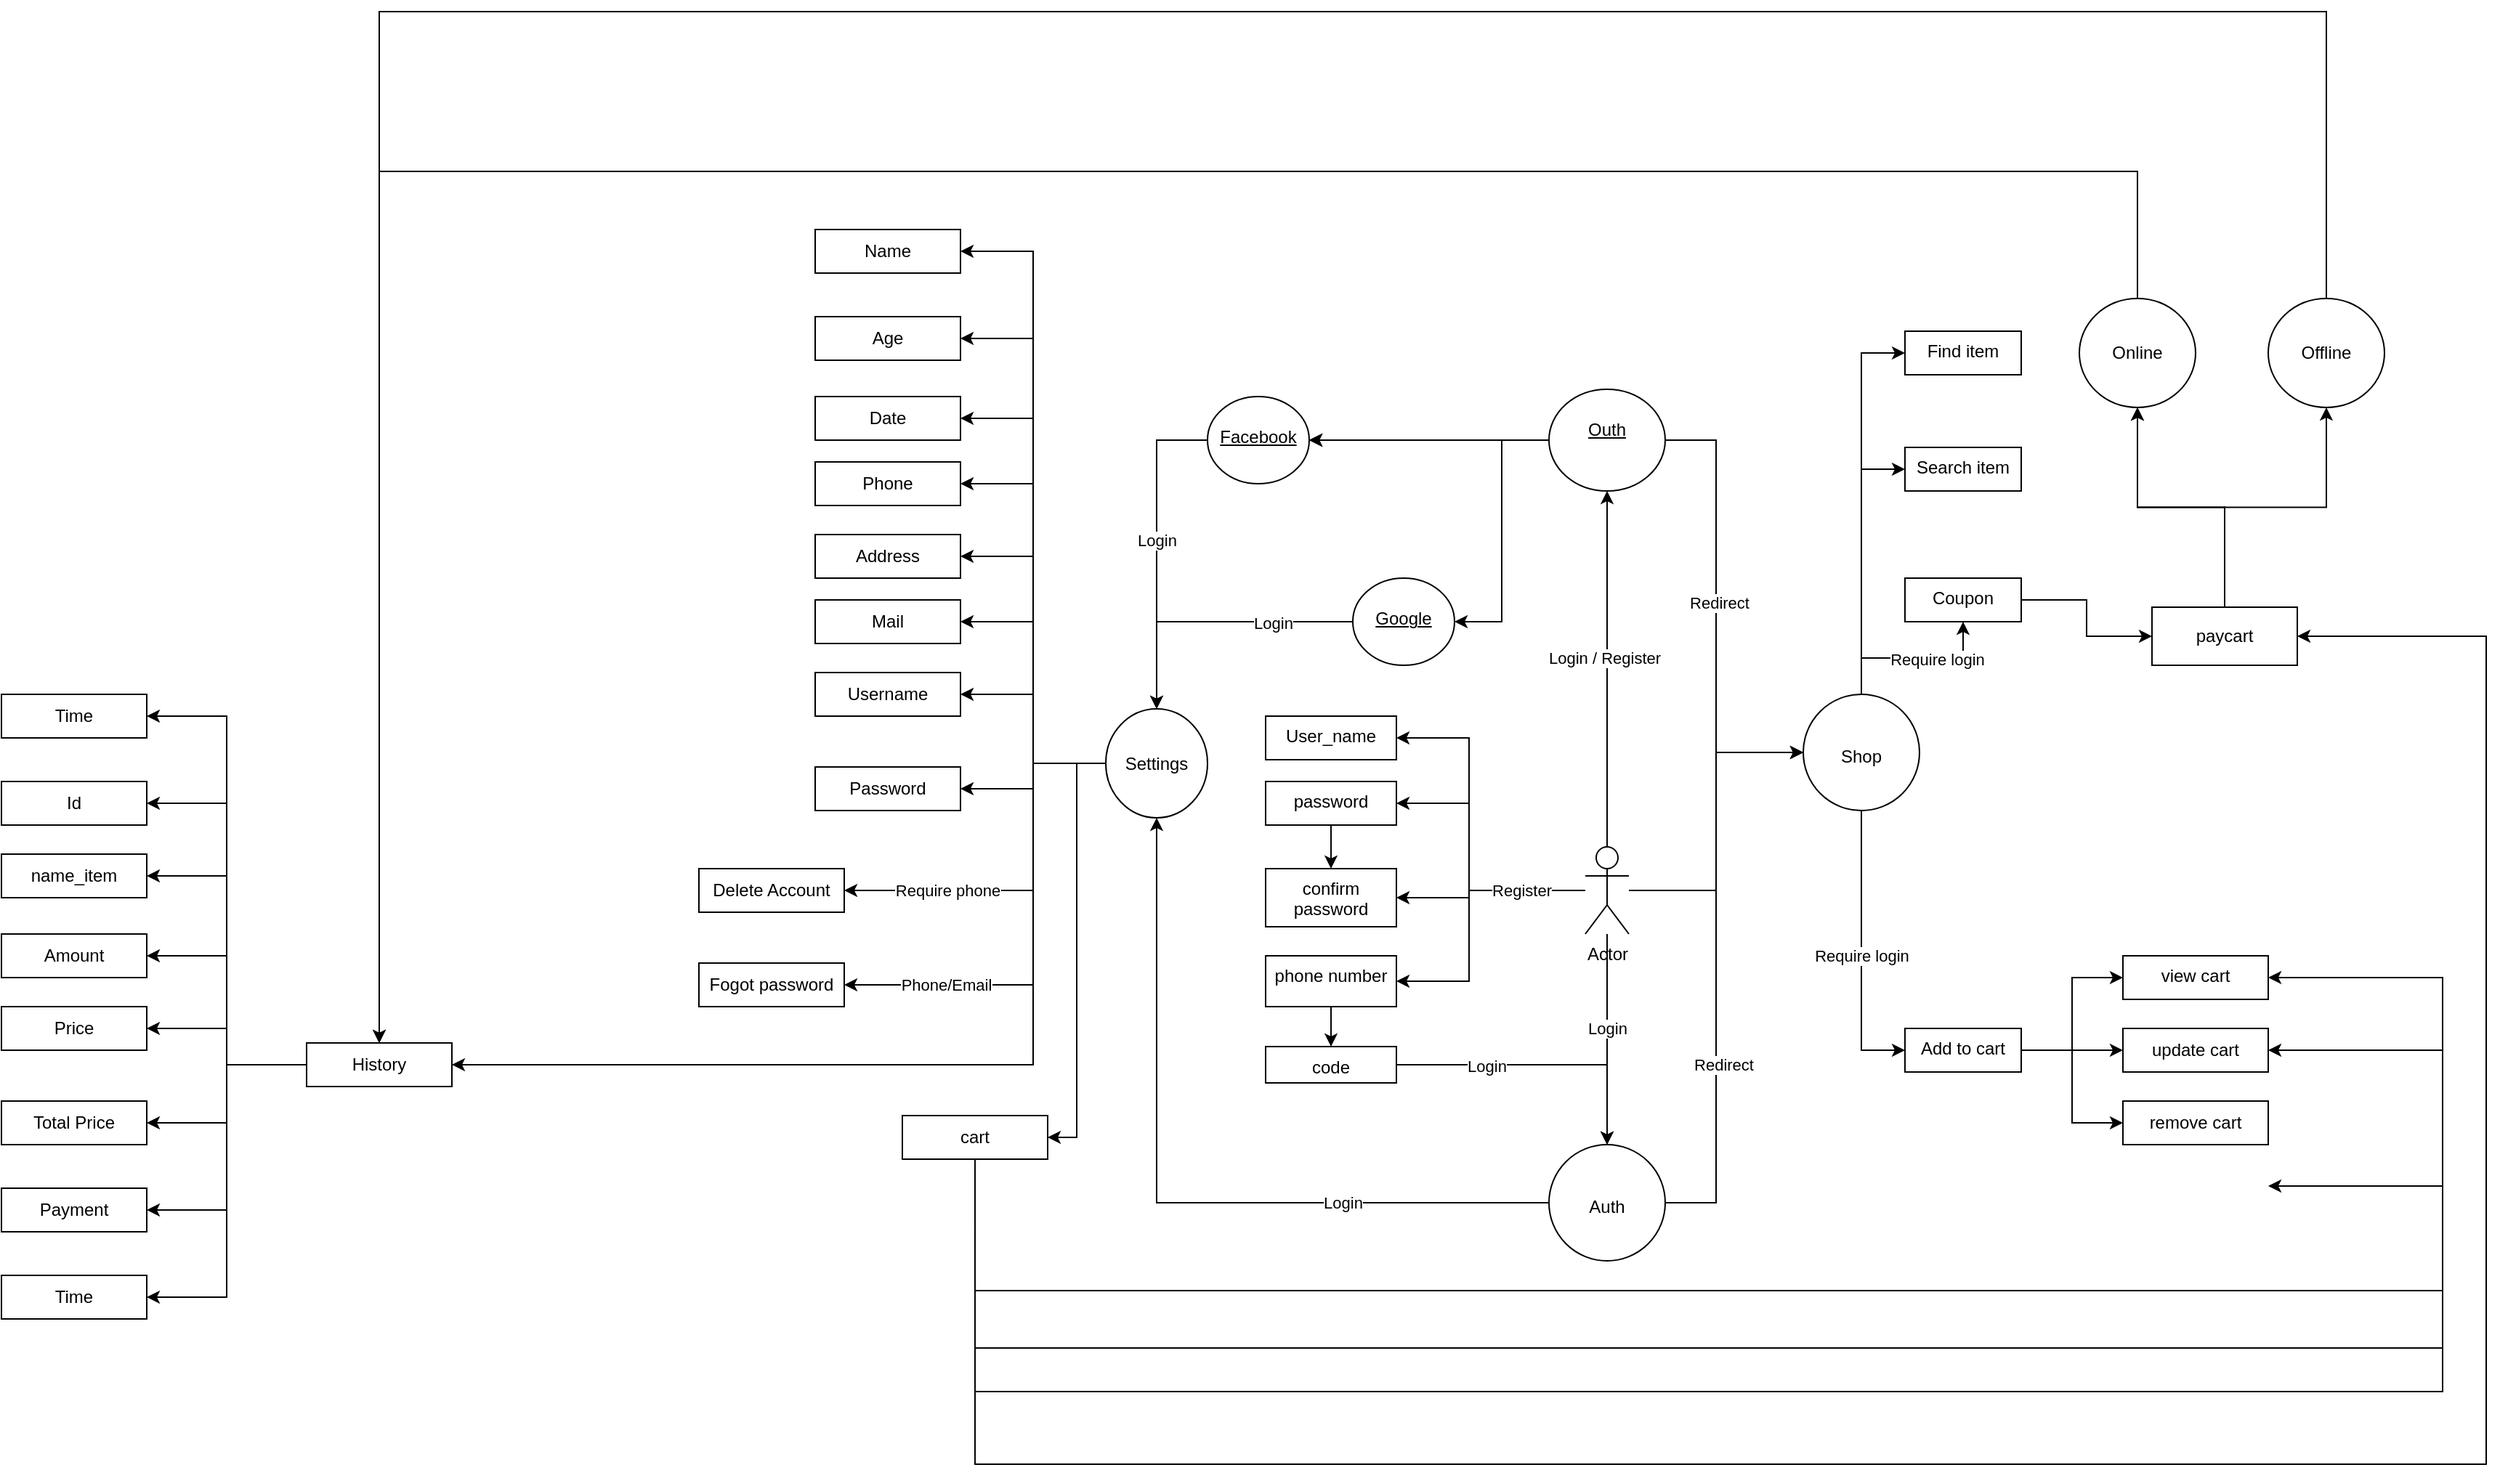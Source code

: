<mxfile version="22.0.4" type="github">
  <diagram name="Page-1" id="a7904f86-f2b4-8e86-fa97-74104820619b">
    <mxGraphModel dx="3490" dy="2113" grid="1" gridSize="10" guides="1" tooltips="1" connect="1" arrows="1" fold="1" page="1" pageScale="1" pageWidth="1100" pageHeight="850" background="none" math="0" shadow="0">
      <root>
        <mxCell id="0" />
        <mxCell id="1" parent="0" />
        <mxCell id="LfVO2MUX2bvUjFJGlF8E-5" value="" style="edgeStyle=orthogonalEdgeStyle;rounded=0;orthogonalLoop=1;jettySize=auto;html=1;" parent="1" source="LfVO2MUX2bvUjFJGlF8E-2" target="LfVO2MUX2bvUjFJGlF8E-4" edge="1">
          <mxGeometry relative="1" as="geometry">
            <Array as="points">
              <mxPoint x="505" y="690" />
              <mxPoint x="505" y="690" />
            </Array>
          </mxGeometry>
        </mxCell>
        <mxCell id="HKZq3aPh20wgz_vlOcmp-16" value="Login" style="edgeLabel;html=1;align=center;verticalAlign=middle;resizable=0;points=[];" vertex="1" connectable="0" parent="LfVO2MUX2bvUjFJGlF8E-5">
          <mxGeometry x="-0.119" y="-1" relative="1" as="geometry">
            <mxPoint x="1" y="1" as="offset" />
          </mxGeometry>
        </mxCell>
        <mxCell id="LfVO2MUX2bvUjFJGlF8E-7" value="" style="edgeStyle=orthogonalEdgeStyle;rounded=0;orthogonalLoop=1;jettySize=auto;html=1;" parent="1" source="LfVO2MUX2bvUjFJGlF8E-2" target="LfVO2MUX2bvUjFJGlF8E-6" edge="1">
          <mxGeometry relative="1" as="geometry">
            <Array as="points">
              <mxPoint x="505" y="360" />
              <mxPoint x="505" y="360" />
            </Array>
          </mxGeometry>
        </mxCell>
        <mxCell id="HKZq3aPh20wgz_vlOcmp-15" value="Login / Register" style="edgeLabel;html=1;align=center;verticalAlign=middle;resizable=0;points=[];" vertex="1" connectable="0" parent="LfVO2MUX2bvUjFJGlF8E-7">
          <mxGeometry x="0.065" y="2" relative="1" as="geometry">
            <mxPoint as="offset" />
          </mxGeometry>
        </mxCell>
        <mxCell id="HKZq3aPh20wgz_vlOcmp-6" style="edgeStyle=orthogonalEdgeStyle;rounded=0;orthogonalLoop=1;jettySize=auto;html=1;entryX=0;entryY=0.5;entryDx=0;entryDy=0;" edge="1" parent="1" source="LfVO2MUX2bvUjFJGlF8E-2" target="LfVO2MUX2bvUjFJGlF8E-50">
          <mxGeometry relative="1" as="geometry" />
        </mxCell>
        <mxCell id="HKZq3aPh20wgz_vlOcmp-22" value="" style="edgeStyle=orthogonalEdgeStyle;rounded=0;orthogonalLoop=1;jettySize=auto;html=1;entryX=1;entryY=0.5;entryDx=0;entryDy=0;" edge="1" parent="1" source="LfVO2MUX2bvUjFJGlF8E-2" target="HKZq3aPh20wgz_vlOcmp-21">
          <mxGeometry relative="1" as="geometry">
            <Array as="points">
              <mxPoint x="410" y="575" />
              <mxPoint x="410" y="470" />
            </Array>
          </mxGeometry>
        </mxCell>
        <mxCell id="HKZq3aPh20wgz_vlOcmp-27" style="edgeStyle=orthogonalEdgeStyle;rounded=0;orthogonalLoop=1;jettySize=auto;html=1;entryX=1;entryY=0.5;entryDx=0;entryDy=0;" edge="1" parent="1" source="LfVO2MUX2bvUjFJGlF8E-2" target="HKZq3aPh20wgz_vlOcmp-23">
          <mxGeometry relative="1" as="geometry">
            <Array as="points">
              <mxPoint x="410" y="575" />
              <mxPoint x="410" y="515" />
            </Array>
          </mxGeometry>
        </mxCell>
        <mxCell id="HKZq3aPh20wgz_vlOcmp-28" style="edgeStyle=orthogonalEdgeStyle;rounded=0;orthogonalLoop=1;jettySize=auto;html=1;entryX=1;entryY=0.5;entryDx=0;entryDy=0;" edge="1" parent="1" source="LfVO2MUX2bvUjFJGlF8E-2" target="HKZq3aPh20wgz_vlOcmp-24">
          <mxGeometry relative="1" as="geometry">
            <Array as="points">
              <mxPoint x="410" y="575" />
              <mxPoint x="410" y="580" />
            </Array>
          </mxGeometry>
        </mxCell>
        <mxCell id="HKZq3aPh20wgz_vlOcmp-29" style="edgeStyle=orthogonalEdgeStyle;rounded=0;orthogonalLoop=1;jettySize=auto;html=1;entryX=1;entryY=0.5;entryDx=0;entryDy=0;" edge="1" parent="1" source="LfVO2MUX2bvUjFJGlF8E-2" target="HKZq3aPh20wgz_vlOcmp-25">
          <mxGeometry relative="1" as="geometry">
            <Array as="points">
              <mxPoint x="410" y="575" />
              <mxPoint x="410" y="637" />
            </Array>
          </mxGeometry>
        </mxCell>
        <mxCell id="HKZq3aPh20wgz_vlOcmp-31" value="Register" style="edgeLabel;html=1;align=center;verticalAlign=middle;resizable=0;points=[];" vertex="1" connectable="0" parent="HKZq3aPh20wgz_vlOcmp-29">
          <mxGeometry x="-0.685" y="-2" relative="1" as="geometry">
            <mxPoint x="-14" y="2" as="offset" />
          </mxGeometry>
        </mxCell>
        <mxCell id="LfVO2MUX2bvUjFJGlF8E-2" value="Actor" style="shape=umlActor;verticalLabelPosition=bottom;verticalAlign=top;html=1;outlineConnect=0;" parent="1" vertex="1">
          <mxGeometry x="490" y="545" width="30" height="60" as="geometry" />
        </mxCell>
        <mxCell id="LfVO2MUX2bvUjFJGlF8E-14" style="edgeStyle=orthogonalEdgeStyle;rounded=0;orthogonalLoop=1;jettySize=auto;html=1;entryX=0.5;entryY=1;entryDx=0;entryDy=0;" parent="1" source="LfVO2MUX2bvUjFJGlF8E-4" target="LfVO2MUX2bvUjFJGlF8E-12" edge="1">
          <mxGeometry relative="1" as="geometry" />
        </mxCell>
        <mxCell id="HKZq3aPh20wgz_vlOcmp-42" value="Login" style="edgeLabel;html=1;align=center;verticalAlign=middle;resizable=0;points=[];" vertex="1" connectable="0" parent="LfVO2MUX2bvUjFJGlF8E-14">
          <mxGeometry x="-0.468" y="-4" relative="1" as="geometry">
            <mxPoint y="4" as="offset" />
          </mxGeometry>
        </mxCell>
        <mxCell id="HKZq3aPh20wgz_vlOcmp-65" style="edgeStyle=orthogonalEdgeStyle;rounded=0;orthogonalLoop=1;jettySize=auto;html=1;entryX=0;entryY=0.5;entryDx=0;entryDy=0;" edge="1" parent="1" source="LfVO2MUX2bvUjFJGlF8E-4" target="LfVO2MUX2bvUjFJGlF8E-50">
          <mxGeometry relative="1" as="geometry">
            <Array as="points">
              <mxPoint x="580" y="790" />
              <mxPoint x="580" y="480" />
            </Array>
          </mxGeometry>
        </mxCell>
        <mxCell id="HKZq3aPh20wgz_vlOcmp-67" value="Redirect" style="edgeLabel;html=1;align=center;verticalAlign=middle;resizable=0;points=[];" vertex="1" connectable="0" parent="HKZq3aPh20wgz_vlOcmp-65">
          <mxGeometry x="-0.358" y="-5" relative="1" as="geometry">
            <mxPoint as="offset" />
          </mxGeometry>
        </mxCell>
        <object label="&lt;br&gt;&lt;br&gt;Auth" Auth="Auth" id="LfVO2MUX2bvUjFJGlF8E-4">
          <mxCell style="ellipse;whiteSpace=wrap;verticalAlign=top;html=1;" parent="1" vertex="1">
            <mxGeometry x="465" y="750" width="80" height="80" as="geometry" />
          </mxCell>
        </object>
        <mxCell id="LfVO2MUX2bvUjFJGlF8E-39" value="" style="edgeStyle=orthogonalEdgeStyle;rounded=0;orthogonalLoop=1;jettySize=auto;html=1;" parent="1" source="LfVO2MUX2bvUjFJGlF8E-6" target="LfVO2MUX2bvUjFJGlF8E-38" edge="1">
          <mxGeometry relative="1" as="geometry" />
        </mxCell>
        <mxCell id="LfVO2MUX2bvUjFJGlF8E-41" value="" style="edgeStyle=orthogonalEdgeStyle;rounded=0;orthogonalLoop=1;jettySize=auto;html=1;" parent="1" source="LfVO2MUX2bvUjFJGlF8E-6" target="LfVO2MUX2bvUjFJGlF8E-38" edge="1">
          <mxGeometry relative="1" as="geometry" />
        </mxCell>
        <mxCell id="LfVO2MUX2bvUjFJGlF8E-42" value="" style="edgeStyle=orthogonalEdgeStyle;rounded=0;orthogonalLoop=1;jettySize=auto;html=1;" parent="1" source="LfVO2MUX2bvUjFJGlF8E-6" target="LfVO2MUX2bvUjFJGlF8E-38" edge="1">
          <mxGeometry relative="1" as="geometry" />
        </mxCell>
        <mxCell id="LfVO2MUX2bvUjFJGlF8E-43" style="edgeStyle=orthogonalEdgeStyle;rounded=0;orthogonalLoop=1;jettySize=auto;html=1;entryX=1;entryY=0.5;entryDx=0;entryDy=0;" parent="1" source="LfVO2MUX2bvUjFJGlF8E-6" target="LfVO2MUX2bvUjFJGlF8E-44" edge="1">
          <mxGeometry relative="1" as="geometry">
            <mxPoint x="420" y="380" as="targetPoint" />
          </mxGeometry>
        </mxCell>
        <mxCell id="HKZq3aPh20wgz_vlOcmp-66" style="edgeStyle=orthogonalEdgeStyle;rounded=0;orthogonalLoop=1;jettySize=auto;html=1;entryX=0;entryY=0.5;entryDx=0;entryDy=0;" edge="1" parent="1" source="LfVO2MUX2bvUjFJGlF8E-6" target="LfVO2MUX2bvUjFJGlF8E-50">
          <mxGeometry relative="1" as="geometry">
            <Array as="points">
              <mxPoint x="580" y="265" />
              <mxPoint x="580" y="480" />
            </Array>
          </mxGeometry>
        </mxCell>
        <mxCell id="HKZq3aPh20wgz_vlOcmp-68" value="Redirect&lt;br&gt;" style="edgeLabel;html=1;align=center;verticalAlign=middle;resizable=0;points=[];" vertex="1" connectable="0" parent="HKZq3aPh20wgz_vlOcmp-66">
          <mxGeometry x="-0.052" y="2" relative="1" as="geometry">
            <mxPoint as="offset" />
          </mxGeometry>
        </mxCell>
        <object label="&lt;br&gt;Outh&lt;br&gt;" Outh="Outh" id="LfVO2MUX2bvUjFJGlF8E-6">
          <mxCell style="ellipse;whiteSpace=wrap;html=1;verticalAlign=top;fontStyle=4" parent="1" vertex="1">
            <mxGeometry x="465" y="230" width="80" height="70" as="geometry" />
          </mxCell>
        </object>
        <mxCell id="LfVO2MUX2bvUjFJGlF8E-16" value="" style="edgeStyle=orthogonalEdgeStyle;rounded=0;orthogonalLoop=1;jettySize=auto;html=1;entryX=1;entryY=0.5;entryDx=0;entryDy=0;" parent="1" source="LfVO2MUX2bvUjFJGlF8E-12" target="LfVO2MUX2bvUjFJGlF8E-15" edge="1">
          <mxGeometry relative="1" as="geometry" />
        </mxCell>
        <mxCell id="LfVO2MUX2bvUjFJGlF8E-20" style="edgeStyle=orthogonalEdgeStyle;rounded=0;orthogonalLoop=1;jettySize=auto;html=1;entryX=1;entryY=0.5;entryDx=0;entryDy=0;" parent="1" source="LfVO2MUX2bvUjFJGlF8E-12" target="LfVO2MUX2bvUjFJGlF8E-21" edge="1">
          <mxGeometry relative="1" as="geometry">
            <mxPoint x="110" y="400" as="targetPoint" />
          </mxGeometry>
        </mxCell>
        <mxCell id="LfVO2MUX2bvUjFJGlF8E-25" style="edgeStyle=orthogonalEdgeStyle;rounded=0;orthogonalLoop=1;jettySize=auto;html=1;entryX=1;entryY=0.5;entryDx=0;entryDy=0;" parent="1" source="LfVO2MUX2bvUjFJGlF8E-12" target="LfVO2MUX2bvUjFJGlF8E-22" edge="1">
          <mxGeometry relative="1" as="geometry" />
        </mxCell>
        <mxCell id="LfVO2MUX2bvUjFJGlF8E-26" style="edgeStyle=orthogonalEdgeStyle;rounded=0;orthogonalLoop=1;jettySize=auto;html=1;entryX=1;entryY=0.5;entryDx=0;entryDy=0;" parent="1" source="LfVO2MUX2bvUjFJGlF8E-12" target="LfVO2MUX2bvUjFJGlF8E-23" edge="1">
          <mxGeometry relative="1" as="geometry" />
        </mxCell>
        <mxCell id="LfVO2MUX2bvUjFJGlF8E-29" style="edgeStyle=orthogonalEdgeStyle;rounded=0;orthogonalLoop=1;jettySize=auto;html=1;entryX=1;entryY=0.5;entryDx=0;entryDy=0;" parent="1" source="LfVO2MUX2bvUjFJGlF8E-12" target="LfVO2MUX2bvUjFJGlF8E-27" edge="1">
          <mxGeometry relative="1" as="geometry" />
        </mxCell>
        <mxCell id="LfVO2MUX2bvUjFJGlF8E-30" style="edgeStyle=orthogonalEdgeStyle;rounded=0;orthogonalLoop=1;jettySize=auto;html=1;entryX=1;entryY=0.5;entryDx=0;entryDy=0;" parent="1" source="LfVO2MUX2bvUjFJGlF8E-12" target="LfVO2MUX2bvUjFJGlF8E-24" edge="1">
          <mxGeometry relative="1" as="geometry" />
        </mxCell>
        <mxCell id="LfVO2MUX2bvUjFJGlF8E-33" style="edgeStyle=orthogonalEdgeStyle;rounded=0;orthogonalLoop=1;jettySize=auto;html=1;entryX=1;entryY=0.5;entryDx=0;entryDy=0;" parent="1" source="LfVO2MUX2bvUjFJGlF8E-12" target="LfVO2MUX2bvUjFJGlF8E-31" edge="1">
          <mxGeometry relative="1" as="geometry" />
        </mxCell>
        <mxCell id="LfVO2MUX2bvUjFJGlF8E-34" style="edgeStyle=orthogonalEdgeStyle;rounded=0;orthogonalLoop=1;jettySize=auto;html=1;entryX=1;entryY=0.5;entryDx=0;entryDy=0;" parent="1" source="LfVO2MUX2bvUjFJGlF8E-12" target="LfVO2MUX2bvUjFJGlF8E-32" edge="1">
          <mxGeometry relative="1" as="geometry" />
        </mxCell>
        <mxCell id="LfVO2MUX2bvUjFJGlF8E-60" style="edgeStyle=orthogonalEdgeStyle;rounded=0;orthogonalLoop=1;jettySize=auto;html=1;entryX=1;entryY=0.5;entryDx=0;entryDy=0;" parent="1" source="LfVO2MUX2bvUjFJGlF8E-12" target="LfVO2MUX2bvUjFJGlF8E-47" edge="1">
          <mxGeometry relative="1" as="geometry">
            <Array as="points">
              <mxPoint x="110" y="488" />
              <mxPoint x="110" y="575" />
            </Array>
          </mxGeometry>
        </mxCell>
        <mxCell id="HKZq3aPh20wgz_vlOcmp-62" value="Require phone" style="edgeLabel;html=1;align=center;verticalAlign=middle;resizable=0;points=[];" vertex="1" connectable="0" parent="LfVO2MUX2bvUjFJGlF8E-60">
          <mxGeometry x="0.469" relative="1" as="geometry">
            <mxPoint as="offset" />
          </mxGeometry>
        </mxCell>
        <mxCell id="LfVO2MUX2bvUjFJGlF8E-61" style="edgeStyle=orthogonalEdgeStyle;rounded=0;orthogonalLoop=1;jettySize=auto;html=1;entryX=1;entryY=0.5;entryDx=0;entryDy=0;" parent="1" source="LfVO2MUX2bvUjFJGlF8E-12" target="LfVO2MUX2bvUjFJGlF8E-59" edge="1">
          <mxGeometry relative="1" as="geometry">
            <Array as="points">
              <mxPoint x="110" y="487" />
              <mxPoint x="110" y="640" />
            </Array>
          </mxGeometry>
        </mxCell>
        <mxCell id="HKZq3aPh20wgz_vlOcmp-64" value="Phone/Email" style="edgeLabel;html=1;align=center;verticalAlign=middle;resizable=0;points=[];" vertex="1" connectable="0" parent="LfVO2MUX2bvUjFJGlF8E-61">
          <mxGeometry x="0.722" y="1" relative="1" as="geometry">
            <mxPoint x="24" y="-1" as="offset" />
          </mxGeometry>
        </mxCell>
        <mxCell id="LfVO2MUX2bvUjFJGlF8E-71" style="edgeStyle=orthogonalEdgeStyle;rounded=0;orthogonalLoop=1;jettySize=auto;html=1;entryX=1;entryY=0.5;entryDx=0;entryDy=0;" parent="1" source="LfVO2MUX2bvUjFJGlF8E-12" target="LfVO2MUX2bvUjFJGlF8E-70" edge="1">
          <mxGeometry relative="1" as="geometry" />
        </mxCell>
        <mxCell id="LfVO2MUX2bvUjFJGlF8E-90" style="edgeStyle=orthogonalEdgeStyle;rounded=0;orthogonalLoop=1;jettySize=auto;html=1;entryX=1;entryY=0.5;entryDx=0;entryDy=0;" parent="1" source="LfVO2MUX2bvUjFJGlF8E-12" target="LfVO2MUX2bvUjFJGlF8E-89" edge="1">
          <mxGeometry relative="1" as="geometry">
            <Array as="points">
              <mxPoint x="110" y="488" />
              <mxPoint x="110" y="695" />
            </Array>
          </mxGeometry>
        </mxCell>
        <mxCell id="LfVO2MUX2bvUjFJGlF8E-12" value="Settings&lt;br&gt;" style="ellipse;whiteSpace=wrap;html=1;" parent="1" vertex="1">
          <mxGeometry x="160" y="450" width="70" height="75" as="geometry" />
        </mxCell>
        <mxCell id="LfVO2MUX2bvUjFJGlF8E-15" value="Name&lt;br&gt;" style="whiteSpace=wrap;html=1;" parent="1" vertex="1">
          <mxGeometry x="-40" y="120" width="100" height="30" as="geometry" />
        </mxCell>
        <mxCell id="LfVO2MUX2bvUjFJGlF8E-21" value="Age" style="whiteSpace=wrap;html=1;" parent="1" vertex="1">
          <mxGeometry x="-40" y="180" width="100" height="30" as="geometry" />
        </mxCell>
        <mxCell id="LfVO2MUX2bvUjFJGlF8E-22" value="Date" style="whiteSpace=wrap;html=1;" parent="1" vertex="1">
          <mxGeometry x="-40" y="235" width="100" height="30" as="geometry" />
        </mxCell>
        <mxCell id="LfVO2MUX2bvUjFJGlF8E-23" value="Phone" style="whiteSpace=wrap;html=1;" parent="1" vertex="1">
          <mxGeometry x="-40" y="280" width="100" height="30" as="geometry" />
        </mxCell>
        <mxCell id="LfVO2MUX2bvUjFJGlF8E-24" value="Address" style="whiteSpace=wrap;html=1;" parent="1" vertex="1">
          <mxGeometry x="-40" y="330" width="100" height="30" as="geometry" />
        </mxCell>
        <mxCell id="LfVO2MUX2bvUjFJGlF8E-27" value="Mail" style="whiteSpace=wrap;html=1;" parent="1" vertex="1">
          <mxGeometry x="-40" y="375" width="100" height="30" as="geometry" />
        </mxCell>
        <mxCell id="LfVO2MUX2bvUjFJGlF8E-31" value="Username" style="whiteSpace=wrap;html=1;" parent="1" vertex="1">
          <mxGeometry x="-40" y="425" width="100" height="30" as="geometry" />
        </mxCell>
        <mxCell id="LfVO2MUX2bvUjFJGlF8E-32" value="Password" style="whiteSpace=wrap;html=1;" parent="1" vertex="1">
          <mxGeometry x="-40" y="490" width="100" height="30" as="geometry" />
        </mxCell>
        <mxCell id="LfVO2MUX2bvUjFJGlF8E-45" style="edgeStyle=orthogonalEdgeStyle;rounded=0;orthogonalLoop=1;jettySize=auto;html=1;entryX=0.5;entryY=0;entryDx=0;entryDy=0;" parent="1" source="LfVO2MUX2bvUjFJGlF8E-38" target="LfVO2MUX2bvUjFJGlF8E-12" edge="1">
          <mxGeometry relative="1" as="geometry">
            <Array as="points">
              <mxPoint x="195" y="265" />
            </Array>
          </mxGeometry>
        </mxCell>
        <mxCell id="HKZq3aPh20wgz_vlOcmp-40" value="Login" style="edgeLabel;html=1;align=center;verticalAlign=middle;resizable=0;points=[];" vertex="1" connectable="0" parent="LfVO2MUX2bvUjFJGlF8E-45">
          <mxGeometry x="-0.058" relative="1" as="geometry">
            <mxPoint as="offset" />
          </mxGeometry>
        </mxCell>
        <mxCell id="LfVO2MUX2bvUjFJGlF8E-38" value="&lt;div style=&quot;&quot;&gt;&lt;br&gt;&lt;/div&gt;&lt;div style=&quot;&quot;&gt;&lt;span style=&quot;background-color: initial;&quot;&gt;Facebook&lt;/span&gt;&lt;br&gt;&lt;/div&gt;&lt;div style=&quot;&quot;&gt;&lt;br&gt;&lt;/div&gt;" style="ellipse;whiteSpace=wrap;html=1;verticalAlign=top;fontStyle=4;align=center;" parent="1" vertex="1">
          <mxGeometry x="230" y="235" width="70" height="60" as="geometry" />
        </mxCell>
        <mxCell id="LfVO2MUX2bvUjFJGlF8E-46" style="edgeStyle=orthogonalEdgeStyle;rounded=0;orthogonalLoop=1;jettySize=auto;html=1;entryX=0.5;entryY=0;entryDx=0;entryDy=0;" parent="1" source="LfVO2MUX2bvUjFJGlF8E-44" target="LfVO2MUX2bvUjFJGlF8E-12" edge="1">
          <mxGeometry relative="1" as="geometry" />
        </mxCell>
        <mxCell id="HKZq3aPh20wgz_vlOcmp-41" value="Login" style="edgeLabel;html=1;align=center;verticalAlign=middle;resizable=0;points=[];" vertex="1" connectable="0" parent="LfVO2MUX2bvUjFJGlF8E-46">
          <mxGeometry x="-0.418" y="1" relative="1" as="geometry">
            <mxPoint x="1" as="offset" />
          </mxGeometry>
        </mxCell>
        <mxCell id="LfVO2MUX2bvUjFJGlF8E-44" value="&lt;div style=&quot;&quot;&gt;&lt;br&gt;&lt;/div&gt;&lt;div style=&quot;&quot;&gt;Google&lt;/div&gt;" style="ellipse;whiteSpace=wrap;html=1;verticalAlign=top;fontStyle=4;align=center;" parent="1" vertex="1">
          <mxGeometry x="330" y="360" width="70" height="60" as="geometry" />
        </mxCell>
        <mxCell id="LfVO2MUX2bvUjFJGlF8E-47" value="Delete Account" style="whiteSpace=wrap;html=1;" parent="1" vertex="1">
          <mxGeometry x="-120" y="560" width="100" height="30" as="geometry" />
        </mxCell>
        <mxCell id="LfVO2MUX2bvUjFJGlF8E-49" value="update cart" style="whiteSpace=wrap;html=1;" parent="1" vertex="1">
          <mxGeometry x="860" y="670" width="100" height="30" as="geometry" />
        </mxCell>
        <mxCell id="LfVO2MUX2bvUjFJGlF8E-53" value="" style="edgeStyle=orthogonalEdgeStyle;rounded=0;orthogonalLoop=1;jettySize=auto;html=1;entryX=0;entryY=0.5;entryDx=0;entryDy=0;" parent="1" source="LfVO2MUX2bvUjFJGlF8E-50" target="LfVO2MUX2bvUjFJGlF8E-52" edge="1">
          <mxGeometry relative="1" as="geometry" />
        </mxCell>
        <mxCell id="LfVO2MUX2bvUjFJGlF8E-57" style="edgeStyle=orthogonalEdgeStyle;rounded=0;orthogonalLoop=1;jettySize=auto;html=1;entryX=0;entryY=0.5;entryDx=0;entryDy=0;" parent="1" source="LfVO2MUX2bvUjFJGlF8E-50" target="LfVO2MUX2bvUjFJGlF8E-54" edge="1">
          <mxGeometry relative="1" as="geometry" />
        </mxCell>
        <mxCell id="LfVO2MUX2bvUjFJGlF8E-58" style="edgeStyle=orthogonalEdgeStyle;rounded=0;orthogonalLoop=1;jettySize=auto;html=1;entryX=0;entryY=0.5;entryDx=0;entryDy=0;" parent="1" source="LfVO2MUX2bvUjFJGlF8E-50" target="LfVO2MUX2bvUjFJGlF8E-55" edge="1">
          <mxGeometry relative="1" as="geometry" />
        </mxCell>
        <mxCell id="HKZq3aPh20wgz_vlOcmp-10" value="Require login&lt;br&gt;" style="edgeLabel;html=1;align=center;verticalAlign=middle;resizable=0;points=[];" vertex="1" connectable="0" parent="LfVO2MUX2bvUjFJGlF8E-58">
          <mxGeometry x="-0.229" relative="1" as="geometry">
            <mxPoint y="25" as="offset" />
          </mxGeometry>
        </mxCell>
        <mxCell id="HKZq3aPh20wgz_vlOcmp-11" style="edgeStyle=orthogonalEdgeStyle;rounded=0;orthogonalLoop=1;jettySize=auto;html=1;entryX=0.5;entryY=1;entryDx=0;entryDy=0;" edge="1" parent="1" source="LfVO2MUX2bvUjFJGlF8E-50" target="HKZq3aPh20wgz_vlOcmp-12">
          <mxGeometry relative="1" as="geometry">
            <mxPoint x="740" y="400" as="targetPoint" />
          </mxGeometry>
        </mxCell>
        <mxCell id="HKZq3aPh20wgz_vlOcmp-13" value="Require login" style="edgeLabel;html=1;align=center;verticalAlign=middle;resizable=0;points=[];" vertex="1" connectable="0" parent="HKZq3aPh20wgz_vlOcmp-11">
          <mxGeometry x="0.273" y="-1" relative="1" as="geometry">
            <mxPoint as="offset" />
          </mxGeometry>
        </mxCell>
        <mxCell id="LfVO2MUX2bvUjFJGlF8E-50" value="&lt;br&gt;&lt;br&gt;Shop" style="ellipse;whiteSpace=wrap;html=1;verticalAlign=top;" parent="1" vertex="1">
          <mxGeometry x="640" y="440" width="80" height="80" as="geometry" />
        </mxCell>
        <mxCell id="LfVO2MUX2bvUjFJGlF8E-52" value="Find item" style="whiteSpace=wrap;html=1;verticalAlign=top;" parent="1" vertex="1">
          <mxGeometry x="710" y="190" width="80" height="30" as="geometry" />
        </mxCell>
        <mxCell id="LfVO2MUX2bvUjFJGlF8E-54" value="Search item" style="whiteSpace=wrap;html=1;verticalAlign=top;" parent="1" vertex="1">
          <mxGeometry x="710" y="270" width="80" height="30" as="geometry" />
        </mxCell>
        <mxCell id="LfVO2MUX2bvUjFJGlF8E-86" style="edgeStyle=orthogonalEdgeStyle;rounded=0;orthogonalLoop=1;jettySize=auto;html=1;entryX=0;entryY=0.5;entryDx=0;entryDy=0;" parent="1" source="LfVO2MUX2bvUjFJGlF8E-55" target="LfVO2MUX2bvUjFJGlF8E-49" edge="1">
          <mxGeometry relative="1" as="geometry" />
        </mxCell>
        <mxCell id="LfVO2MUX2bvUjFJGlF8E-87" style="edgeStyle=orthogonalEdgeStyle;rounded=0;orthogonalLoop=1;jettySize=auto;html=1;entryX=0;entryY=0.5;entryDx=0;entryDy=0;" parent="1" source="LfVO2MUX2bvUjFJGlF8E-55" target="LfVO2MUX2bvUjFJGlF8E-65" edge="1">
          <mxGeometry relative="1" as="geometry" />
        </mxCell>
        <mxCell id="LfVO2MUX2bvUjFJGlF8E-88" style="edgeStyle=orthogonalEdgeStyle;rounded=0;orthogonalLoop=1;jettySize=auto;html=1;entryX=0;entryY=0.5;entryDx=0;entryDy=0;" parent="1" source="LfVO2MUX2bvUjFJGlF8E-55" target="LfVO2MUX2bvUjFJGlF8E-63" edge="1">
          <mxGeometry relative="1" as="geometry" />
        </mxCell>
        <mxCell id="LfVO2MUX2bvUjFJGlF8E-55" value="Add to cart" style="whiteSpace=wrap;html=1;verticalAlign=top;" parent="1" vertex="1">
          <mxGeometry x="710" y="670" width="80" height="30" as="geometry" />
        </mxCell>
        <mxCell id="LfVO2MUX2bvUjFJGlF8E-59" value="Fogot password" style="whiteSpace=wrap;html=1;" parent="1" vertex="1">
          <mxGeometry x="-120" y="625" width="100" height="30" as="geometry" />
        </mxCell>
        <mxCell id="LfVO2MUX2bvUjFJGlF8E-63" value="view cart" style="whiteSpace=wrap;html=1;verticalAlign=top;" parent="1" vertex="1">
          <mxGeometry x="860" y="620" width="100" height="30" as="geometry" />
        </mxCell>
        <mxCell id="LfVO2MUX2bvUjFJGlF8E-65" value="remove cart" style="whiteSpace=wrap;html=1;" parent="1" vertex="1">
          <mxGeometry x="860" y="720" width="100" height="30" as="geometry" />
        </mxCell>
        <mxCell id="LfVO2MUX2bvUjFJGlF8E-78" value="" style="edgeStyle=orthogonalEdgeStyle;rounded=0;orthogonalLoop=1;jettySize=auto;html=1;" parent="1" source="LfVO2MUX2bvUjFJGlF8E-66" target="LfVO2MUX2bvUjFJGlF8E-77" edge="1">
          <mxGeometry relative="1" as="geometry" />
        </mxCell>
        <mxCell id="LfVO2MUX2bvUjFJGlF8E-80" value="" style="edgeStyle=orthogonalEdgeStyle;rounded=0;orthogonalLoop=1;jettySize=auto;html=1;" parent="1" source="LfVO2MUX2bvUjFJGlF8E-66" target="LfVO2MUX2bvUjFJGlF8E-77" edge="1">
          <mxGeometry relative="1" as="geometry" />
        </mxCell>
        <mxCell id="LfVO2MUX2bvUjFJGlF8E-83" style="edgeStyle=orthogonalEdgeStyle;rounded=0;orthogonalLoop=1;jettySize=auto;html=1;entryX=0.5;entryY=1;entryDx=0;entryDy=0;" parent="1" source="LfVO2MUX2bvUjFJGlF8E-66" target="LfVO2MUX2bvUjFJGlF8E-82" edge="1">
          <mxGeometry relative="1" as="geometry" />
        </mxCell>
        <mxCell id="LfVO2MUX2bvUjFJGlF8E-66" value="paycart" style="whiteSpace=wrap;html=1;" parent="1" vertex="1">
          <mxGeometry x="880" y="380" width="100" height="40" as="geometry" />
        </mxCell>
        <mxCell id="LfVO2MUX2bvUjFJGlF8E-74" style="edgeStyle=orthogonalEdgeStyle;rounded=0;orthogonalLoop=1;jettySize=auto;html=1;entryX=1;entryY=0.5;entryDx=0;entryDy=0;" parent="1" source="LfVO2MUX2bvUjFJGlF8E-70" target="LfVO2MUX2bvUjFJGlF8E-49" edge="1">
          <mxGeometry relative="1" as="geometry">
            <Array as="points">
              <mxPoint x="70" y="890" />
              <mxPoint x="1080" y="890" />
              <mxPoint x="1080" y="685" />
            </Array>
          </mxGeometry>
        </mxCell>
        <mxCell id="LfVO2MUX2bvUjFJGlF8E-75" style="edgeStyle=orthogonalEdgeStyle;rounded=0;orthogonalLoop=1;jettySize=auto;html=1;entryX=1;entryY=0.25;entryDx=0;entryDy=0;" parent="1" edge="1">
          <mxGeometry relative="1" as="geometry">
            <Array as="points">
              <mxPoint x="70" y="850.46" />
              <mxPoint x="1080" y="850.46" />
              <mxPoint x="1080" y="778.46" />
              <mxPoint x="960" y="778.46" />
            </Array>
            <mxPoint x="69.957" y="810.5" as="sourcePoint" />
            <mxPoint x="960" y="778" as="targetPoint" />
          </mxGeometry>
        </mxCell>
        <mxCell id="LfVO2MUX2bvUjFJGlF8E-85" style="edgeStyle=orthogonalEdgeStyle;rounded=0;orthogonalLoop=1;jettySize=auto;html=1;entryX=1;entryY=0.5;entryDx=0;entryDy=0;" parent="1" source="LfVO2MUX2bvUjFJGlF8E-70" target="LfVO2MUX2bvUjFJGlF8E-66" edge="1">
          <mxGeometry relative="1" as="geometry">
            <Array as="points">
              <mxPoint x="70" y="970" />
              <mxPoint x="1110" y="970" />
              <mxPoint x="1110" y="400" />
            </Array>
          </mxGeometry>
        </mxCell>
        <mxCell id="HKZq3aPh20wgz_vlOcmp-9" style="edgeStyle=orthogonalEdgeStyle;rounded=0;orthogonalLoop=1;jettySize=auto;html=1;entryX=1;entryY=0.5;entryDx=0;entryDy=0;" edge="1" parent="1" source="LfVO2MUX2bvUjFJGlF8E-70" target="LfVO2MUX2bvUjFJGlF8E-63">
          <mxGeometry relative="1" as="geometry">
            <Array as="points">
              <mxPoint x="70" y="920" />
              <mxPoint x="1080" y="920" />
              <mxPoint x="1080" y="635" />
            </Array>
          </mxGeometry>
        </mxCell>
        <mxCell id="LfVO2MUX2bvUjFJGlF8E-70" value="cart" style="whiteSpace=wrap;html=1;" parent="1" vertex="1">
          <mxGeometry x="20" y="730" width="100" height="30" as="geometry" />
        </mxCell>
        <mxCell id="LfVO2MUX2bvUjFJGlF8E-91" style="edgeStyle=orthogonalEdgeStyle;rounded=0;orthogonalLoop=1;jettySize=auto;html=1;entryX=0.5;entryY=0;entryDx=0;entryDy=0;" parent="1" source="LfVO2MUX2bvUjFJGlF8E-77" target="LfVO2MUX2bvUjFJGlF8E-89" edge="1">
          <mxGeometry relative="1" as="geometry">
            <Array as="points">
              <mxPoint x="870" y="80" />
              <mxPoint x="-340" y="80" />
            </Array>
          </mxGeometry>
        </mxCell>
        <mxCell id="LfVO2MUX2bvUjFJGlF8E-77" value="Online" style="ellipse;whiteSpace=wrap;html=1;" parent="1" vertex="1">
          <mxGeometry x="830" y="167.5" width="80" height="75" as="geometry" />
        </mxCell>
        <mxCell id="LfVO2MUX2bvUjFJGlF8E-92" style="edgeStyle=orthogonalEdgeStyle;rounded=0;orthogonalLoop=1;jettySize=auto;html=1;entryX=0.5;entryY=0;entryDx=0;entryDy=0;" parent="1" source="LfVO2MUX2bvUjFJGlF8E-82" target="LfVO2MUX2bvUjFJGlF8E-89" edge="1">
          <mxGeometry relative="1" as="geometry">
            <Array as="points">
              <mxPoint x="1000" y="-30" />
              <mxPoint x="-340" y="-30" />
            </Array>
          </mxGeometry>
        </mxCell>
        <mxCell id="LfVO2MUX2bvUjFJGlF8E-82" value="Offline" style="ellipse;whiteSpace=wrap;html=1;" parent="1" vertex="1">
          <mxGeometry x="960" y="167.5" width="80" height="75" as="geometry" />
        </mxCell>
        <mxCell id="HKZq3aPh20wgz_vlOcmp-44" value="" style="edgeStyle=orthogonalEdgeStyle;rounded=0;orthogonalLoop=1;jettySize=auto;html=1;entryX=1;entryY=0.5;entryDx=0;entryDy=0;" edge="1" parent="1" source="LfVO2MUX2bvUjFJGlF8E-89" target="HKZq3aPh20wgz_vlOcmp-43">
          <mxGeometry relative="1" as="geometry" />
        </mxCell>
        <mxCell id="HKZq3aPh20wgz_vlOcmp-54" style="edgeStyle=orthogonalEdgeStyle;rounded=0;orthogonalLoop=1;jettySize=auto;html=1;entryX=1;entryY=0.5;entryDx=0;entryDy=0;" edge="1" parent="1" source="LfVO2MUX2bvUjFJGlF8E-89" target="HKZq3aPh20wgz_vlOcmp-51">
          <mxGeometry relative="1" as="geometry" />
        </mxCell>
        <mxCell id="HKZq3aPh20wgz_vlOcmp-55" style="edgeStyle=orthogonalEdgeStyle;rounded=0;orthogonalLoop=1;jettySize=auto;html=1;entryX=1;entryY=0.5;entryDx=0;entryDy=0;" edge="1" parent="1" source="LfVO2MUX2bvUjFJGlF8E-89" target="HKZq3aPh20wgz_vlOcmp-45">
          <mxGeometry relative="1" as="geometry" />
        </mxCell>
        <mxCell id="HKZq3aPh20wgz_vlOcmp-56" style="edgeStyle=orthogonalEdgeStyle;rounded=0;orthogonalLoop=1;jettySize=auto;html=1;entryX=1;entryY=0.5;entryDx=0;entryDy=0;" edge="1" parent="1" source="LfVO2MUX2bvUjFJGlF8E-89" target="HKZq3aPh20wgz_vlOcmp-48">
          <mxGeometry relative="1" as="geometry" />
        </mxCell>
        <mxCell id="HKZq3aPh20wgz_vlOcmp-57" style="edgeStyle=orthogonalEdgeStyle;rounded=0;orthogonalLoop=1;jettySize=auto;html=1;entryX=1;entryY=0.5;entryDx=0;entryDy=0;" edge="1" parent="1" source="LfVO2MUX2bvUjFJGlF8E-89" target="HKZq3aPh20wgz_vlOcmp-46">
          <mxGeometry relative="1" as="geometry" />
        </mxCell>
        <mxCell id="HKZq3aPh20wgz_vlOcmp-58" style="edgeStyle=orthogonalEdgeStyle;rounded=0;orthogonalLoop=1;jettySize=auto;html=1;entryX=1;entryY=0.5;entryDx=0;entryDy=0;" edge="1" parent="1" source="LfVO2MUX2bvUjFJGlF8E-89" target="HKZq3aPh20wgz_vlOcmp-47">
          <mxGeometry relative="1" as="geometry" />
        </mxCell>
        <mxCell id="HKZq3aPh20wgz_vlOcmp-59" style="edgeStyle=orthogonalEdgeStyle;rounded=0;orthogonalLoop=1;jettySize=auto;html=1;entryX=1;entryY=0.5;entryDx=0;entryDy=0;" edge="1" parent="1" source="LfVO2MUX2bvUjFJGlF8E-89" target="HKZq3aPh20wgz_vlOcmp-49">
          <mxGeometry relative="1" as="geometry" />
        </mxCell>
        <mxCell id="HKZq3aPh20wgz_vlOcmp-61" style="edgeStyle=orthogonalEdgeStyle;rounded=0;orthogonalLoop=1;jettySize=auto;html=1;entryX=1;entryY=0.5;entryDx=0;entryDy=0;" edge="1" parent="1" source="LfVO2MUX2bvUjFJGlF8E-89" target="HKZq3aPh20wgz_vlOcmp-52">
          <mxGeometry relative="1" as="geometry" />
        </mxCell>
        <mxCell id="LfVO2MUX2bvUjFJGlF8E-89" value="History" style="whiteSpace=wrap;html=1;" parent="1" vertex="1">
          <mxGeometry x="-390" y="680" width="100" height="30" as="geometry" />
        </mxCell>
        <mxCell id="HKZq3aPh20wgz_vlOcmp-14" style="edgeStyle=orthogonalEdgeStyle;rounded=0;orthogonalLoop=1;jettySize=auto;html=1;entryX=0;entryY=0.5;entryDx=0;entryDy=0;" edge="1" parent="1" source="HKZq3aPh20wgz_vlOcmp-12" target="LfVO2MUX2bvUjFJGlF8E-66">
          <mxGeometry relative="1" as="geometry" />
        </mxCell>
        <mxCell id="HKZq3aPh20wgz_vlOcmp-12" value="Coupon&lt;br&gt;" style="whiteSpace=wrap;html=1;verticalAlign=top;" vertex="1" parent="1">
          <mxGeometry x="710" y="360" width="80" height="30" as="geometry" />
        </mxCell>
        <mxCell id="HKZq3aPh20wgz_vlOcmp-21" value="User_name" style="whiteSpace=wrap;html=1;verticalAlign=top;" vertex="1" parent="1">
          <mxGeometry x="270" y="455" width="90" height="30" as="geometry" />
        </mxCell>
        <mxCell id="HKZq3aPh20wgz_vlOcmp-38" style="edgeStyle=orthogonalEdgeStyle;rounded=0;orthogonalLoop=1;jettySize=auto;html=1;entryX=0.5;entryY=0;entryDx=0;entryDy=0;" edge="1" parent="1" source="HKZq3aPh20wgz_vlOcmp-23" target="HKZq3aPh20wgz_vlOcmp-24">
          <mxGeometry relative="1" as="geometry" />
        </mxCell>
        <mxCell id="HKZq3aPh20wgz_vlOcmp-23" value="password" style="whiteSpace=wrap;html=1;verticalAlign=top;" vertex="1" parent="1">
          <mxGeometry x="270" y="500" width="90" height="30" as="geometry" />
        </mxCell>
        <mxCell id="HKZq3aPh20wgz_vlOcmp-24" value="confirm password" style="whiteSpace=wrap;html=1;verticalAlign=top;" vertex="1" parent="1">
          <mxGeometry x="270" y="560" width="90" height="40" as="geometry" />
        </mxCell>
        <mxCell id="HKZq3aPh20wgz_vlOcmp-32" style="edgeStyle=orthogonalEdgeStyle;rounded=0;orthogonalLoop=1;jettySize=auto;html=1;" edge="1" parent="1" source="HKZq3aPh20wgz_vlOcmp-25" target="HKZq3aPh20wgz_vlOcmp-26">
          <mxGeometry relative="1" as="geometry" />
        </mxCell>
        <mxCell id="HKZq3aPh20wgz_vlOcmp-25" value="phone number&lt;br&gt;" style="whiteSpace=wrap;html=1;verticalAlign=top;" vertex="1" parent="1">
          <mxGeometry x="270" y="620" width="90" height="35" as="geometry" />
        </mxCell>
        <mxCell id="HKZq3aPh20wgz_vlOcmp-34" style="edgeStyle=orthogonalEdgeStyle;rounded=0;orthogonalLoop=1;jettySize=auto;html=1;entryX=0.5;entryY=0;entryDx=0;entryDy=0;exitX=1;exitY=0.5;exitDx=0;exitDy=0;" edge="1" parent="1" source="HKZq3aPh20wgz_vlOcmp-26" target="LfVO2MUX2bvUjFJGlF8E-4">
          <mxGeometry relative="1" as="geometry">
            <Array as="points">
              <mxPoint x="505" y="695" />
            </Array>
          </mxGeometry>
        </mxCell>
        <mxCell id="HKZq3aPh20wgz_vlOcmp-39" value="Login" style="edgeLabel;html=1;align=center;verticalAlign=middle;resizable=0;points=[];" vertex="1" connectable="0" parent="HKZq3aPh20wgz_vlOcmp-34">
          <mxGeometry x="-0.387" y="-1" relative="1" as="geometry">
            <mxPoint as="offset" />
          </mxGeometry>
        </mxCell>
        <mxCell id="HKZq3aPh20wgz_vlOcmp-26" value="code" style="whiteSpace=wrap;html=1;verticalAlign=top;" vertex="1" parent="1">
          <mxGeometry x="270" y="682.5" width="90" height="25" as="geometry" />
        </mxCell>
        <mxCell id="HKZq3aPh20wgz_vlOcmp-43" value="Time" style="whiteSpace=wrap;html=1;" vertex="1" parent="1">
          <mxGeometry x="-600" y="440" width="100" height="30" as="geometry" />
        </mxCell>
        <mxCell id="HKZq3aPh20wgz_vlOcmp-45" value="name_item" style="whiteSpace=wrap;html=1;" vertex="1" parent="1">
          <mxGeometry x="-600" y="550" width="100" height="30" as="geometry" />
        </mxCell>
        <mxCell id="HKZq3aPh20wgz_vlOcmp-46" value="Amount" style="whiteSpace=wrap;html=1;" vertex="1" parent="1">
          <mxGeometry x="-600" y="605" width="100" height="30" as="geometry" />
        </mxCell>
        <mxCell id="HKZq3aPh20wgz_vlOcmp-47" value="Price" style="whiteSpace=wrap;html=1;" vertex="1" parent="1">
          <mxGeometry x="-600" y="655" width="100" height="30" as="geometry" />
        </mxCell>
        <mxCell id="HKZq3aPh20wgz_vlOcmp-48" value="Total Price" style="whiteSpace=wrap;html=1;" vertex="1" parent="1">
          <mxGeometry x="-600" y="720" width="100" height="30" as="geometry" />
        </mxCell>
        <mxCell id="HKZq3aPh20wgz_vlOcmp-49" value="Payment" style="whiteSpace=wrap;html=1;" vertex="1" parent="1">
          <mxGeometry x="-600" y="780" width="100" height="30" as="geometry" />
        </mxCell>
        <mxCell id="HKZq3aPh20wgz_vlOcmp-51" value="Id" style="whiteSpace=wrap;html=1;" vertex="1" parent="1">
          <mxGeometry x="-600" y="500" width="100" height="30" as="geometry" />
        </mxCell>
        <mxCell id="HKZq3aPh20wgz_vlOcmp-52" value="Time" style="whiteSpace=wrap;html=1;" vertex="1" parent="1">
          <mxGeometry x="-600" y="840" width="100" height="30" as="geometry" />
        </mxCell>
      </root>
    </mxGraphModel>
  </diagram>
</mxfile>
